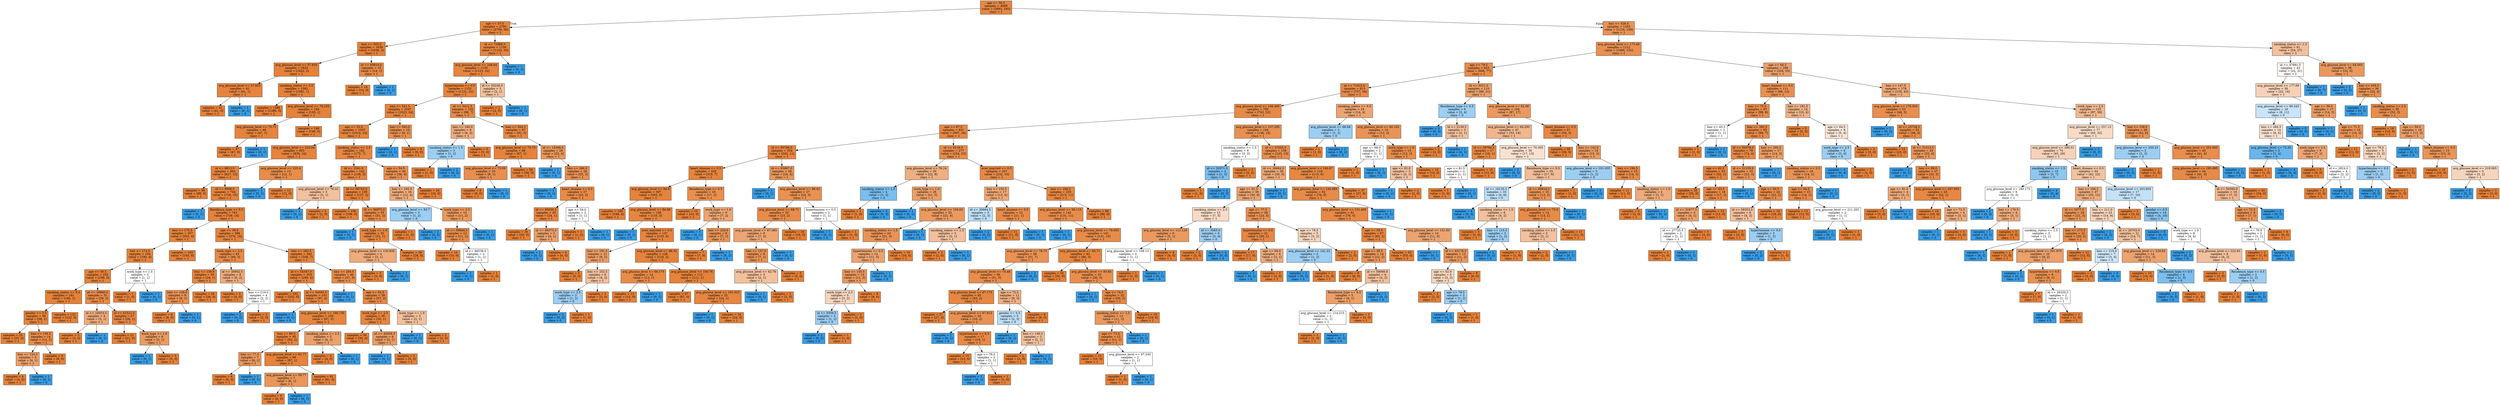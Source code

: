 digraph Tree {
node [shape=box, style="filled", color="black"] ;
0 [label="age <= 56.5\nsamples = 4088\nvalue = [3893, 195]\nclass = 1", fillcolor="#e68743"] ;
1 [label="age <= 37.5\nsamples = 2795\nvalue = [2759, 36]\nclass = 1", fillcolor="#e5833c"] ;
0 -> 1 [labeldistance=2.5, labelangle=45, headlabel="True"] ;
2 [label="bmi <= 555.5\nsamples = 1639\nvalue = [1636, 3]\nclass = 1", fillcolor="#e58139"] ;
1 -> 2 ;
3 [label="avg_glucose_level <= 57.935\nsamples = 1624\nvalue = [1622, 2]\nclass = 1", fillcolor="#e58139"] ;
2 -> 3 ;
4 [label="avg_glucose_level <= 57.925\nsamples = 42\nvalue = [41, 1]\nclass = 1", fillcolor="#e6843e"] ;
3 -> 4 ;
5 [label="samples = 41\nvalue = [41, 0]\nclass = 1", fillcolor="#e58139"] ;
4 -> 5 ;
6 [label="samples = 1\nvalue = [0, 1]\nclass = 0", fillcolor="#399de5"] ;
4 -> 6 ;
7 [label="smoking_status <= 2.5\nsamples = 1582\nvalue = [1581, 1]\nclass = 1", fillcolor="#e58139"] ;
3 -> 7 ;
8 [label="samples = 1388\nvalue = [1388, 0]\nclass = 1", fillcolor="#e58139"] ;
7 -> 8 ;
9 [label="avg_glucose_level <= 76.235\nsamples = 194\nvalue = [193, 1]\nclass = 1", fillcolor="#e5823a"] ;
7 -> 9 ;
10 [label="avg_glucose_level <= 75.71\nsamples = 48\nvalue = [47, 1]\nclass = 1", fillcolor="#e6843d"] ;
9 -> 10 ;
11 [label="samples = 47\nvalue = [47, 0]\nclass = 1", fillcolor="#e58139"] ;
10 -> 11 ;
12 [label="samples = 1\nvalue = [0, 1]\nclass = 0", fillcolor="#399de5"] ;
10 -> 12 ;
13 [label="samples = 146\nvalue = [146, 0]\nclass = 1", fillcolor="#e58139"] ;
9 -> 13 ;
14 [label="id <= 60810.0\nsamples = 15\nvalue = [14, 1]\nclass = 1", fillcolor="#e78a47"] ;
2 -> 14 ;
15 [label="samples = 14\nvalue = [14, 0]\nclass = 1", fillcolor="#e58139"] ;
14 -> 15 ;
16 [label="samples = 1\nvalue = [0, 1]\nclass = 0", fillcolor="#399de5"] ;
14 -> 16 ;
17 [label="id <= 72889.5\nsamples = 1156\nvalue = [1123, 33]\nclass = 1", fillcolor="#e6853f"] ;
1 -> 17 ;
18 [label="avg_glucose_level <= 248.64\nsamples = 1155\nvalue = [1123, 32]\nclass = 1", fillcolor="#e6853f"] ;
17 -> 18 ;
19 [label="hypertension <= 0.5\nsamples = 1152\nvalue = [1121, 31]\nclass = 1", fillcolor="#e6843e"] ;
18 -> 19 ;
20 [label="bmi <= 541.5\nsamples = 1047\nvalue = [1023, 24]\nclass = 1", fillcolor="#e6843e"] ;
19 -> 20 ;
21 [label="age <= 53.5\nsamples = 1037\nvalue = [1014, 23]\nclass = 1", fillcolor="#e6843d"] ;
20 -> 21 ;
22 [label="avg_glucose_level <= 223.94\nsamples = 855\nvalue = [839, 16]\nclass = 1", fillcolor="#e5833d"] ;
21 -> 22 ;
23 [label="id <= 8813.0\nsamples = 842\nvalue = [827, 15]\nclass = 1", fillcolor="#e5833d"] ;
22 -> 23 ;
24 [label="samples = 98\nvalue = [98, 0]\nclass = 1", fillcolor="#e58139"] ;
23 -> 24 ;
25 [label="id <= 8909.5\nsamples = 744\nvalue = [729, 15]\nclass = 1", fillcolor="#e6843d"] ;
23 -> 25 ;
26 [label="samples = 1\nvalue = [0, 1]\nclass = 0", fillcolor="#399de5"] ;
25 -> 26 ;
27 [label="Residence_type <= 0.5\nsamples = 743\nvalue = [729, 14]\nclass = 1", fillcolor="#e5833d"] ;
25 -> 27 ;
28 [label="bmi <= 175.5\nsamples = 357\nvalue = [353, 4]\nclass = 1", fillcolor="#e5823b"] ;
27 -> 28 ;
29 [label="bmi <= 174.5\nsamples = 194\nvalue = [190, 4]\nclass = 1", fillcolor="#e6843d"] ;
28 -> 29 ;
30 [label="age <= 50.5\nsamples = 192\nvalue = [189, 3]\nclass = 1", fillcolor="#e5833c"] ;
29 -> 30 ;
31 [label="smoking_status <= 0.5\nsamples = 161\nvalue = [160, 1]\nclass = 1", fillcolor="#e5823a"] ;
30 -> 31 ;
32 [label="gender <= 0.5\nsamples = 39\nvalue = [38, 1]\nclass = 1", fillcolor="#e6843e"] ;
31 -> 32 ;
33 [label="samples = 25\nvalue = [25, 0]\nclass = 1", fillcolor="#e58139"] ;
32 -> 33 ;
34 [label="bmi <= 130.5\nsamples = 14\nvalue = [13, 1]\nclass = 1", fillcolor="#e78b48"] ;
32 -> 34 ;
35 [label="bmi <= 125.5\nsamples = 5\nvalue = [4, 1]\nclass = 1", fillcolor="#eca06a"] ;
34 -> 35 ;
36 [label="samples = 4\nvalue = [4, 0]\nclass = 1", fillcolor="#e58139"] ;
35 -> 36 ;
37 [label="samples = 1\nvalue = [0, 1]\nclass = 0", fillcolor="#399de5"] ;
35 -> 37 ;
38 [label="samples = 9\nvalue = [9, 0]\nclass = 1", fillcolor="#e58139"] ;
34 -> 38 ;
39 [label="samples = 122\nvalue = [122, 0]\nclass = 1", fillcolor="#e58139"] ;
31 -> 39 ;
40 [label="id <= 19840.0\nsamples = 31\nvalue = [29, 2]\nclass = 1", fillcolor="#e78a47"] ;
30 -> 40 ;
41 [label="id <= 18353.5\nsamples = 4\nvalue = [3, 1]\nclass = 1", fillcolor="#eeab7b"] ;
40 -> 41 ;
42 [label="samples = 3\nvalue = [3, 0]\nclass = 1", fillcolor="#e58139"] ;
41 -> 42 ;
43 [label="samples = 1\nvalue = [0, 1]\nclass = 0", fillcolor="#399de5"] ;
41 -> 43 ;
44 [label="id <= 61521.0\nsamples = 27\nvalue = [26, 1]\nclass = 1", fillcolor="#e68641"] ;
40 -> 44 ;
45 [label="samples = 21\nvalue = [21, 0]\nclass = 1", fillcolor="#e58139"] ;
44 -> 45 ;
46 [label="work_type <= 1.0\nsamples = 6\nvalue = [5, 1]\nclass = 1", fillcolor="#ea9a61"] ;
44 -> 46 ;
47 [label="samples = 1\nvalue = [0, 1]\nclass = 0", fillcolor="#399de5"] ;
46 -> 47 ;
48 [label="samples = 5\nvalue = [5, 0]\nclass = 1", fillcolor="#e58139"] ;
46 -> 48 ;
49 [label="work_type <= 1.0\nsamples = 2\nvalue = [1, 1]\nclass = 1", fillcolor="#ffffff"] ;
29 -> 49 ;
50 [label="samples = 1\nvalue = [1, 0]\nclass = 1", fillcolor="#e58139"] ;
49 -> 50 ;
51 [label="samples = 1\nvalue = [0, 1]\nclass = 0", fillcolor="#399de5"] ;
49 -> 51 ;
52 [label="samples = 163\nvalue = [163, 0]\nclass = 1", fillcolor="#e58139"] ;
28 -> 52 ;
53 [label="age <= 39.5\nsamples = 386\nvalue = [376, 10]\nclass = 1", fillcolor="#e6843e"] ;
27 -> 53 ;
54 [label="work_type <= 2.5\nsamples = 43\nvalue = [40, 3]\nclass = 1", fillcolor="#e78a48"] ;
53 -> 54 ;
55 [label="bmi <= 138.0\nsamples = 35\nvalue = [34, 1]\nclass = 1", fillcolor="#e6853f"] ;
54 -> 55 ;
56 [label="bmi <= 129.0\nsamples = 9\nvalue = [8, 1]\nclass = 1", fillcolor="#e89152"] ;
55 -> 56 ;
57 [label="samples = 8\nvalue = [8, 0]\nclass = 1", fillcolor="#e58139"] ;
56 -> 57 ;
58 [label="samples = 1\nvalue = [0, 1]\nclass = 0", fillcolor="#399de5"] ;
56 -> 58 ;
59 [label="samples = 26\nvalue = [26, 0]\nclass = 1", fillcolor="#e58139"] ;
55 -> 59 ;
60 [label="id <= 30942.5\nsamples = 8\nvalue = [6, 2]\nclass = 1", fillcolor="#eeab7b"] ;
54 -> 60 ;
61 [label="samples = 4\nvalue = [4, 0]\nclass = 1", fillcolor="#e58139"] ;
60 -> 61 ;
62 [label="bmi <= 219.0\nsamples = 4\nvalue = [2, 2]\nclass = 1", fillcolor="#ffffff"] ;
60 -> 62 ;
63 [label="samples = 2\nvalue = [0, 2]\nclass = 0", fillcolor="#399de5"] ;
62 -> 63 ;
64 [label="samples = 2\nvalue = [2, 0]\nclass = 1", fillcolor="#e58139"] ;
62 -> 64 ;
65 [label="bmi <= 283.5\nsamples = 343\nvalue = [336, 7]\nclass = 1", fillcolor="#e6843d"] ;
53 -> 65 ;
66 [label="id <= 54347.0\nsamples = 303\nvalue = [299, 4]\nclass = 1", fillcolor="#e5833c"] ;
65 -> 66 ;
67 [label="samples = 202\nvalue = [202, 0]\nclass = 1", fillcolor="#e58139"] ;
66 -> 67 ;
68 [label="id <= 54593.5\nsamples = 101\nvalue = [97, 4]\nclass = 1", fillcolor="#e68641"] ;
66 -> 68 ;
69 [label="samples = 1\nvalue = [0, 1]\nclass = 0", fillcolor="#399de5"] ;
68 -> 69 ;
70 [label="avg_glucose_level <= 166.735\nsamples = 100\nvalue = [97, 3]\nclass = 1", fillcolor="#e6853f"] ;
68 -> 70 ;
71 [label="bmi <= 80.5\nsamples = 95\nvalue = [93, 2]\nclass = 1", fillcolor="#e6843d"] ;
70 -> 71 ;
72 [label="bmi <= 77.5\nsamples = 7\nvalue = [6, 1]\nclass = 1", fillcolor="#e9965a"] ;
71 -> 72 ;
73 [label="samples = 6\nvalue = [6, 0]\nclass = 1", fillcolor="#e58139"] ;
72 -> 73 ;
74 [label="samples = 1\nvalue = [0, 1]\nclass = 0", fillcolor="#399de5"] ;
72 -> 74 ;
75 [label="avg_glucose_level <= 61.77\nsamples = 88\nvalue = [87, 1]\nclass = 1", fillcolor="#e5823b"] ;
71 -> 75 ;
76 [label="avg_glucose_level <= 59.77\nsamples = 7\nvalue = [6, 1]\nclass = 1", fillcolor="#e9965a"] ;
75 -> 76 ;
77 [label="samples = 6\nvalue = [6, 0]\nclass = 1", fillcolor="#e58139"] ;
76 -> 77 ;
78 [label="samples = 1\nvalue = [0, 1]\nclass = 0", fillcolor="#399de5"] ;
76 -> 78 ;
79 [label="samples = 81\nvalue = [81, 0]\nclass = 1", fillcolor="#e58139"] ;
75 -> 79 ;
80 [label="smoking_status <= 2.5\nsamples = 5\nvalue = [4, 1]\nclass = 1", fillcolor="#eca06a"] ;
70 -> 80 ;
81 [label="samples = 4\nvalue = [4, 0]\nclass = 1", fillcolor="#e58139"] ;
80 -> 81 ;
82 [label="samples = 1\nvalue = [0, 1]\nclass = 0", fillcolor="#399de5"] ;
80 -> 82 ;
83 [label="bmi <= 284.5\nsamples = 40\nvalue = [37, 3]\nclass = 1", fillcolor="#e78b49"] ;
65 -> 83 ;
84 [label="samples = 1\nvalue = [0, 1]\nclass = 0", fillcolor="#399de5"] ;
83 -> 84 ;
85 [label="age <= 52.5\nsamples = 39\nvalue = [37, 2]\nclass = 1", fillcolor="#e68844"] ;
83 -> 85 ;
86 [label="work_type <= 2.5\nsamples = 36\nvalue = [35, 1]\nclass = 1", fillcolor="#e6853f"] ;
85 -> 86 ;
87 [label="samples = 30\nvalue = [30, 0]\nclass = 1", fillcolor="#e58139"] ;
86 -> 87 ;
88 [label="id <= 42656.5\nsamples = 6\nvalue = [5, 1]\nclass = 1", fillcolor="#ea9a61"] ;
86 -> 88 ;
89 [label="samples = 1\nvalue = [0, 1]\nclass = 0", fillcolor="#399de5"] ;
88 -> 89 ;
90 [label="samples = 5\nvalue = [5, 0]\nclass = 1", fillcolor="#e58139"] ;
88 -> 90 ;
91 [label="work_type <= 1.0\nsamples = 3\nvalue = [2, 1]\nclass = 1", fillcolor="#f2c09c"] ;
85 -> 91 ;
92 [label="samples = 1\nvalue = [0, 1]\nclass = 0", fillcolor="#399de5"] ;
91 -> 92 ;
93 [label="samples = 2\nvalue = [2, 0]\nclass = 1", fillcolor="#e58139"] ;
91 -> 93 ;
94 [label="avg_glucose_level <= 225.4\nsamples = 13\nvalue = [12, 1]\nclass = 1", fillcolor="#e78c49"] ;
22 -> 94 ;
95 [label="samples = 1\nvalue = [0, 1]\nclass = 0", fillcolor="#399de5"] ;
94 -> 95 ;
96 [label="samples = 12\nvalue = [12, 0]\nclass = 1", fillcolor="#e58139"] ;
94 -> 96 ;
97 [label="smoking_status <= 2.5\nsamples = 182\nvalue = [175, 7]\nclass = 1", fillcolor="#e68641"] ;
21 -> 97 ;
98 [label="id <= 1541.0\nsamples = 142\nvalue = [139, 3]\nclass = 1", fillcolor="#e6843d"] ;
97 -> 98 ;
99 [label="avg_glucose_level <= 76.33\nsamples = 3\nvalue = [2, 1]\nclass = 1", fillcolor="#f2c09c"] ;
98 -> 99 ;
100 [label="samples = 1\nvalue = [0, 1]\nclass = 0", fillcolor="#399de5"] ;
99 -> 100 ;
101 [label="samples = 2\nvalue = [2, 0]\nclass = 1", fillcolor="#e58139"] ;
99 -> 101 ;
102 [label="id <= 56743.0\nsamples = 139\nvalue = [137, 2]\nclass = 1", fillcolor="#e5833c"] ;
98 -> 102 ;
103 [label="samples = 106\nvalue = [106, 0]\nclass = 1", fillcolor="#e58139"] ;
102 -> 103 ;
104 [label="id <= 56975.0\nsamples = 33\nvalue = [31, 2]\nclass = 1", fillcolor="#e78946"] ;
102 -> 104 ;
105 [label="samples = 1\nvalue = [0, 1]\nclass = 0", fillcolor="#399de5"] ;
104 -> 105 ;
106 [label="work_type <= 1.0\nsamples = 32\nvalue = [31, 1]\nclass = 1", fillcolor="#e6853f"] ;
104 -> 106 ;
107 [label="avg_glucose_level <= 130.935\nsamples = 4\nvalue = [3, 1]\nclass = 1", fillcolor="#eeab7b"] ;
106 -> 107 ;
108 [label="samples = 3\nvalue = [3, 0]\nclass = 1", fillcolor="#e58139"] ;
107 -> 108 ;
109 [label="samples = 1\nvalue = [0, 1]\nclass = 0", fillcolor="#399de5"] ;
107 -> 109 ;
110 [label="samples = 28\nvalue = [28, 0]\nclass = 1", fillcolor="#e58139"] ;
106 -> 110 ;
111 [label="age <= 54.5\nsamples = 40\nvalue = [36, 4]\nclass = 1", fillcolor="#e88f4f"] ;
97 -> 111 ;
112 [label="bmi <= 165.5\nsamples = 16\nvalue = [12, 4]\nclass = 1", fillcolor="#eeab7b"] ;
111 -> 112 ;
113 [label="avg_glucose_level <= 83.7\nsamples = 3\nvalue = [1, 2]\nclass = 0", fillcolor="#9ccef2"] ;
112 -> 113 ;
114 [label="samples = 1\nvalue = [1, 0]\nclass = 1", fillcolor="#e58139"] ;
113 -> 114 ;
115 [label="samples = 2\nvalue = [0, 2]\nclass = 0", fillcolor="#399de5"] ;
113 -> 115 ;
116 [label="work_type <= 2.5\nsamples = 13\nvalue = [11, 2]\nclass = 1", fillcolor="#ea985d"] ;
112 -> 116 ;
117 [label="id <= 59944.5\nsamples = 12\nvalue = [11, 1]\nclass = 1", fillcolor="#e78c4b"] ;
116 -> 117 ;
118 [label="samples = 10\nvalue = [10, 0]\nclass = 1", fillcolor="#e58139"] ;
117 -> 118 ;
119 [label="id <= 66538.0\nsamples = 2\nvalue = [1, 1]\nclass = 1", fillcolor="#ffffff"] ;
117 -> 119 ;
120 [label="samples = 1\nvalue = [0, 1]\nclass = 0", fillcolor="#399de5"] ;
119 -> 120 ;
121 [label="samples = 1\nvalue = [1, 0]\nclass = 1", fillcolor="#e58139"] ;
119 -> 121 ;
122 [label="samples = 1\nvalue = [0, 1]\nclass = 0", fillcolor="#399de5"] ;
116 -> 122 ;
123 [label="samples = 24\nvalue = [24, 0]\nclass = 1", fillcolor="#e58139"] ;
111 -> 123 ;
124 [label="bmi <= 545.0\nsamples = 10\nvalue = [9, 1]\nclass = 1", fillcolor="#e88f4f"] ;
20 -> 124 ;
125 [label="samples = 1\nvalue = [0, 1]\nclass = 0", fillcolor="#399de5"] ;
124 -> 125 ;
126 [label="samples = 9\nvalue = [9, 0]\nclass = 1", fillcolor="#e58139"] ;
124 -> 126 ;
127 [label="id <= 5412.5\nsamples = 105\nvalue = [98, 7]\nclass = 1", fillcolor="#e78a47"] ;
19 -> 127 ;
128 [label="bmi <= 160.0\nsamples = 8\nvalue = [6, 2]\nclass = 1", fillcolor="#eeab7b"] ;
127 -> 128 ;
129 [label="smoking_status <= 1.5\nsamples = 3\nvalue = [1, 2]\nclass = 0", fillcolor="#9ccef2"] ;
128 -> 129 ;
130 [label="samples = 1\nvalue = [1, 0]\nclass = 1", fillcolor="#e58139"] ;
129 -> 130 ;
131 [label="samples = 2\nvalue = [0, 2]\nclass = 0", fillcolor="#399de5"] ;
129 -> 131 ;
132 [label="samples = 5\nvalue = [5, 0]\nclass = 1", fillcolor="#e58139"] ;
128 -> 132 ;
133 [label="bmi <= 264.5\nsamples = 97\nvalue = [92, 5]\nclass = 1", fillcolor="#e68844"] ;
127 -> 133 ;
134 [label="avg_glucose_level <= 73.73\nsamples = 68\nvalue = [67, 1]\nclass = 1", fillcolor="#e5833c"] ;
133 -> 134 ;
135 [label="avg_glucose_level <= 73.09\nsamples = 10\nvalue = [9, 1]\nclass = 1", fillcolor="#e88f4f"] ;
134 -> 135 ;
136 [label="samples = 9\nvalue = [9, 0]\nclass = 1", fillcolor="#e58139"] ;
135 -> 136 ;
137 [label="samples = 1\nvalue = [0, 1]\nclass = 0", fillcolor="#399de5"] ;
135 -> 137 ;
138 [label="samples = 58\nvalue = [58, 0]\nclass = 1", fillcolor="#e58139"] ;
134 -> 138 ;
139 [label="id <= 14366.5\nsamples = 29\nvalue = [25, 4]\nclass = 1", fillcolor="#e99559"] ;
133 -> 139 ;
140 [label="samples = 1\nvalue = [0, 1]\nclass = 0", fillcolor="#399de5"] ;
139 -> 140 ;
141 [label="bmi <= 266.0\nsamples = 28\nvalue = [25, 3]\nclass = 1", fillcolor="#e89051"] ;
139 -> 141 ;
142 [label="samples = 1\nvalue = [0, 1]\nclass = 0", fillcolor="#399de5"] ;
141 -> 142 ;
143 [label="heart_disease <= 0.5\nsamples = 27\nvalue = [25, 2]\nclass = 1", fillcolor="#e78b49"] ;
141 -> 143 ;
144 [label="id <= 65030.5\nsamples = 25\nvalue = [24, 1]\nclass = 1", fillcolor="#e68641"] ;
143 -> 144 ;
145 [label="samples = 20\nvalue = [20, 0]\nclass = 1", fillcolor="#e58139"] ;
144 -> 145 ;
146 [label="id <= 66375.5\nsamples = 5\nvalue = [4, 1]\nclass = 1", fillcolor="#eca06a"] ;
144 -> 146 ;
147 [label="samples = 1\nvalue = [0, 1]\nclass = 0", fillcolor="#399de5"] ;
146 -> 147 ;
148 [label="samples = 4\nvalue = [4, 0]\nclass = 1", fillcolor="#e58139"] ;
146 -> 148 ;
149 [label="age <= 54.0\nsamples = 2\nvalue = [1, 1]\nclass = 1", fillcolor="#ffffff"] ;
143 -> 149 ;
150 [label="samples = 1\nvalue = [1, 0]\nclass = 1", fillcolor="#e58139"] ;
149 -> 150 ;
151 [label="samples = 1\nvalue = [0, 1]\nclass = 0", fillcolor="#399de5"] ;
149 -> 151 ;
152 [label="id <= 33236.5\nsamples = 3\nvalue = [2, 1]\nclass = 1", fillcolor="#f2c09c"] ;
18 -> 152 ;
153 [label="samples = 2\nvalue = [2, 0]\nclass = 1", fillcolor="#e58139"] ;
152 -> 153 ;
154 [label="samples = 1\nvalue = [0, 1]\nclass = 0", fillcolor="#399de5"] ;
152 -> 154 ;
155 [label="samples = 1\nvalue = [0, 1]\nclass = 0", fillcolor="#399de5"] ;
17 -> 155 ;
156 [label="bmi <= 428.5\nsamples = 1293\nvalue = [1134, 159]\nclass = 1", fillcolor="#e99355"] ;
0 -> 156 [labeldistance=2.5, labelangle=-45, headlabel="False"] ;
157 [label="avg_glucose_level <= 173.49\nsamples = 1212\nvalue = [1080, 132]\nclass = 1", fillcolor="#e89051"] ;
156 -> 157 ;
158 [label="age <= 79.5\nsamples = 923\nvalue = [846, 77]\nclass = 1", fillcolor="#e78c4b"] ;
157 -> 158 ;
159 [label="id <= 71615.0\nsamples = 813\nvalue = [757, 56]\nclass = 1", fillcolor="#e78a48"] ;
158 -> 159 ;
160 [label="avg_glucose_level <= 106.495\nsamples = 795\nvalue = [743, 52]\nclass = 1", fillcolor="#e78a47"] ;
159 -> 160 ;
161 [label="age <= 67.5\nsamples = 631\nvalue = [597, 34]\nclass = 1", fillcolor="#e68844"] ;
160 -> 161 ;
162 [label="id <= 65786.5\nsamples = 354\nvalue = [343, 11]\nclass = 1", fillcolor="#e6853f"] ;
161 -> 162 ;
163 [label="heart_disease <= 0.5\nsamples = 326\nvalue = [319, 7]\nclass = 1", fillcolor="#e6843d"] ;
162 -> 163 ;
164 [label="avg_glucose_level <= 84.9\nsamples = 307\nvalue = [302, 5]\nclass = 1", fillcolor="#e5833c"] ;
163 -> 164 ;
165 [label="samples = 169\nvalue = [169, 0]\nclass = 1", fillcolor="#e58139"] ;
164 -> 165 ;
166 [label="avg_glucose_level <= 84.98\nsamples = 138\nvalue = [133, 5]\nclass = 1", fillcolor="#e68640"] ;
164 -> 166 ;
167 [label="samples = 1\nvalue = [0, 1]\nclass = 0", fillcolor="#399de5"] ;
166 -> 167 ;
168 [label="ever_married <= 0.5\nsamples = 137\nvalue = [133, 4]\nclass = 1", fillcolor="#e6853f"] ;
166 -> 168 ;
169 [label="bmi <= 191.5\nsamples = 11\nvalue = [9, 2]\nclass = 1", fillcolor="#eb9d65"] ;
168 -> 169 ;
170 [label="samples = 5\nvalue = [5, 0]\nclass = 1", fillcolor="#e58139"] ;
169 -> 170 ;
171 [label="bmi <= 252.5\nsamples = 6\nvalue = [4, 2]\nclass = 1", fillcolor="#f2c09c"] ;
169 -> 171 ;
172 [label="work_type <= 2.5\nsamples = 3\nvalue = [1, 2]\nclass = 0", fillcolor="#9ccef2"] ;
171 -> 172 ;
173 [label="samples = 2\nvalue = [0, 2]\nclass = 0", fillcolor="#399de5"] ;
172 -> 173 ;
174 [label="samples = 1\nvalue = [1, 0]\nclass = 1", fillcolor="#e58139"] ;
172 -> 174 ;
175 [label="samples = 3\nvalue = [3, 0]\nclass = 1", fillcolor="#e58139"] ;
171 -> 175 ;
176 [label="avg_glucose_level <= 86.32\nsamples = 126\nvalue = [124, 2]\nclass = 1", fillcolor="#e5833c"] ;
168 -> 176 ;
177 [label="avg_glucose_level <= 86.175\nsamples = 14\nvalue = [13, 1]\nclass = 1", fillcolor="#e78b48"] ;
176 -> 177 ;
178 [label="samples = 13\nvalue = [13, 0]\nclass = 1", fillcolor="#e58139"] ;
177 -> 178 ;
179 [label="samples = 1\nvalue = [0, 1]\nclass = 0", fillcolor="#399de5"] ;
177 -> 179 ;
180 [label="avg_glucose_level <= 100.76\nsamples = 112\nvalue = [111, 1]\nclass = 1", fillcolor="#e5823b"] ;
176 -> 180 ;
181 [label="samples = 87\nvalue = [87, 0]\nclass = 1", fillcolor="#e58139"] ;
180 -> 181 ;
182 [label="avg_glucose_level <= 101.015\nsamples = 25\nvalue = [24, 1]\nclass = 1", fillcolor="#e68641"] ;
180 -> 182 ;
183 [label="samples = 1\nvalue = [0, 1]\nclass = 0", fillcolor="#399de5"] ;
182 -> 183 ;
184 [label="samples = 24\nvalue = [24, 0]\nclass = 1", fillcolor="#e58139"] ;
182 -> 184 ;
185 [label="Residence_type <= 0.5\nsamples = 19\nvalue = [17, 2]\nclass = 1", fillcolor="#e89050"] ;
163 -> 185 ;
186 [label="samples = 10\nvalue = [10, 0]\nclass = 1", fillcolor="#e58139"] ;
185 -> 186 ;
187 [label="work_type <= 1.0\nsamples = 9\nvalue = [7, 2]\nclass = 1", fillcolor="#eca572"] ;
185 -> 187 ;
188 [label="samples = 1\nvalue = [0, 1]\nclass = 0", fillcolor="#399de5"] ;
187 -> 188 ;
189 [label="bmi <= 224.0\nsamples = 8\nvalue = [7, 1]\nclass = 1", fillcolor="#e99355"] ;
187 -> 189 ;
190 [label="samples = 7\nvalue = [7, 0]\nclass = 1", fillcolor="#e58139"] ;
189 -> 190 ;
191 [label="samples = 1\nvalue = [0, 1]\nclass = 0", fillcolor="#399de5"] ;
189 -> 191 ;
192 [label="id <= 65867.0\nsamples = 28\nvalue = [24, 4]\nclass = 1", fillcolor="#e9965a"] ;
162 -> 192 ;
193 [label="samples = 1\nvalue = [0, 1]\nclass = 0", fillcolor="#399de5"] ;
192 -> 193 ;
194 [label="avg_glucose_level <= 96.02\nsamples = 27\nvalue = [24, 3]\nclass = 1", fillcolor="#e89152"] ;
192 -> 194 ;
195 [label="avg_glucose_level <= 68.71\nsamples = 25\nvalue = [23, 2]\nclass = 1", fillcolor="#e78c4a"] ;
194 -> 195 ;
196 [label="avg_glucose_level <= 67.365\nsamples = 9\nvalue = [7, 2]\nclass = 1", fillcolor="#eca572"] ;
195 -> 196 ;
197 [label="bmi <= 157.0\nsamples = 8\nvalue = [7, 1]\nclass = 1", fillcolor="#e99355"] ;
196 -> 197 ;
198 [label="avg_glucose_level <= 62.76\nsamples = 3\nvalue = [2, 1]\nclass = 1", fillcolor="#f2c09c"] ;
197 -> 198 ;
199 [label="samples = 1\nvalue = [0, 1]\nclass = 0", fillcolor="#399de5"] ;
198 -> 199 ;
200 [label="samples = 2\nvalue = [2, 0]\nclass = 1", fillcolor="#e58139"] ;
198 -> 200 ;
201 [label="samples = 5\nvalue = [5, 0]\nclass = 1", fillcolor="#e58139"] ;
197 -> 201 ;
202 [label="samples = 1\nvalue = [0, 1]\nclass = 0", fillcolor="#399de5"] ;
196 -> 202 ;
203 [label="samples = 16\nvalue = [16, 0]\nclass = 1", fillcolor="#e58139"] ;
195 -> 203 ;
204 [label="hypertension <= 0.5\nsamples = 2\nvalue = [1, 1]\nclass = 1", fillcolor="#ffffff"] ;
194 -> 204 ;
205 [label="samples = 1\nvalue = [0, 1]\nclass = 0", fillcolor="#399de5"] ;
204 -> 205 ;
206 [label="samples = 1\nvalue = [1, 0]\nclass = 1", fillcolor="#e58139"] ;
204 -> 206 ;
207 [label="id <= 8139.0\nsamples = 277\nvalue = [254, 23]\nclass = 1", fillcolor="#e78c4b"] ;
161 -> 207 ;
208 [label="avg_glucose_level <= 76.24\nsamples = 30\nvalue = [22, 8]\nclass = 1", fillcolor="#eeaf81"] ;
207 -> 208 ;
209 [label="smoking_status <= 1.5\nsamples = 4\nvalue = [1, 3]\nclass = 0", fillcolor="#7bbeee"] ;
208 -> 209 ;
210 [label="samples = 1\nvalue = [1, 0]\nclass = 1", fillcolor="#e58139"] ;
209 -> 210 ;
211 [label="samples = 3\nvalue = [0, 3]\nclass = 0", fillcolor="#399de5"] ;
209 -> 211 ;
212 [label="work_type <= 1.0\nsamples = 26\nvalue = [21, 5]\nclass = 1", fillcolor="#eb9f68"] ;
208 -> 212 ;
213 [label="samples = 1\nvalue = [0, 1]\nclass = 0", fillcolor="#399de5"] ;
212 -> 213 ;
214 [label="avg_glucose_level <= 104.63\nsamples = 25\nvalue = [21, 4]\nclass = 1", fillcolor="#ea995f"] ;
212 -> 214 ;
215 [label="smoking_status <= 1.5\nsamples = 24\nvalue = [21, 3]\nclass = 1", fillcolor="#e99355"] ;
214 -> 215 ;
216 [label="hypertension <= 0.5\nsamples = 14\nvalue = [11, 3]\nclass = 1", fillcolor="#eca36f"] ;
215 -> 216 ;
217 [label="bmi <= 145.5\nsamples = 13\nvalue = [11, 2]\nclass = 1", fillcolor="#ea985d"] ;
216 -> 217 ;
218 [label="work_type <= 2.5\nsamples = 5\nvalue = [3, 2]\nclass = 1", fillcolor="#f6d5bd"] ;
217 -> 218 ;
219 [label="id <= 5509.5\nsamples = 3\nvalue = [1, 2]\nclass = 0", fillcolor="#9ccef2"] ;
218 -> 219 ;
220 [label="samples = 2\nvalue = [0, 2]\nclass = 0", fillcolor="#399de5"] ;
219 -> 220 ;
221 [label="samples = 1\nvalue = [1, 0]\nclass = 1", fillcolor="#e58139"] ;
219 -> 221 ;
222 [label="samples = 2\nvalue = [2, 0]\nclass = 1", fillcolor="#e58139"] ;
218 -> 222 ;
223 [label="samples = 8\nvalue = [8, 0]\nclass = 1", fillcolor="#e58139"] ;
217 -> 223 ;
224 [label="samples = 1\nvalue = [0, 1]\nclass = 0", fillcolor="#399de5"] ;
216 -> 224 ;
225 [label="samples = 10\nvalue = [10, 0]\nclass = 1", fillcolor="#e58139"] ;
215 -> 225 ;
226 [label="samples = 1\nvalue = [0, 1]\nclass = 0", fillcolor="#399de5"] ;
214 -> 226 ;
227 [label="ever_married <= 0.5\nsamples = 247\nvalue = [232, 15]\nclass = 1", fillcolor="#e78946"] ;
207 -> 227 ;
228 [label="bmi <= 150.5\nsamples = 17\nvalue = [13, 4]\nclass = 1", fillcolor="#eda876"] ;
227 -> 228 ;
229 [label="id <= 30884.5\nsamples = 5\nvalue = [2, 3]\nclass = 0", fillcolor="#bddef6"] ;
228 -> 229 ;
230 [label="smoking_status <= 1.5\nsamples = 3\nvalue = [2, 1]\nclass = 1", fillcolor="#f2c09c"] ;
229 -> 230 ;
231 [label="samples = 2\nvalue = [2, 0]\nclass = 1", fillcolor="#e58139"] ;
230 -> 231 ;
232 [label="samples = 1\nvalue = [0, 1]\nclass = 0", fillcolor="#399de5"] ;
230 -> 232 ;
233 [label="samples = 2\nvalue = [0, 2]\nclass = 0", fillcolor="#399de5"] ;
229 -> 233 ;
234 [label="heart_disease <= 0.5\nsamples = 12\nvalue = [11, 1]\nclass = 1", fillcolor="#e78c4b"] ;
228 -> 234 ;
235 [label="samples = 11\nvalue = [11, 0]\nclass = 1", fillcolor="#e58139"] ;
234 -> 235 ;
236 [label="samples = 1\nvalue = [0, 1]\nclass = 0", fillcolor="#399de5"] ;
234 -> 236 ;
237 [label="bmi <= 166.5\nsamples = 230\nvalue = [219, 11]\nclass = 1", fillcolor="#e68743"] ;
227 -> 237 ;
238 [label="avg_glucose_level <= 56.115\nsamples = 142\nvalue = [131, 11]\nclass = 1", fillcolor="#e78c4a"] ;
237 -> 238 ;
239 [label="samples = 1\nvalue = [0, 1]\nclass = 0", fillcolor="#399de5"] ;
238 -> 239 ;
240 [label="avg_glucose_level <= 79.055\nsamples = 141\nvalue = [131, 10]\nclass = 1", fillcolor="#e78b48"] ;
238 -> 240 ;
241 [label="avg_glucose_level <= 78.75\nsamples = 58\nvalue = [51, 7]\nclass = 1", fillcolor="#e99254"] ;
240 -> 241 ;
242 [label="avg_glucose_level <= 74.49\nsamples = 56\nvalue = [51, 5]\nclass = 1", fillcolor="#e88d4c"] ;
241 -> 242 ;
243 [label="avg_glucose_level <= 67.175\nsamples = 45\nvalue = [43, 2]\nclass = 1", fillcolor="#e68742"] ;
242 -> 243 ;
244 [label="samples = 27\nvalue = [27, 0]\nclass = 1", fillcolor="#e58139"] ;
243 -> 244 ;
245 [label="avg_glucose_level <= 67.815\nsamples = 18\nvalue = [16, 2]\nclass = 1", fillcolor="#e89152"] ;
243 -> 245 ;
246 [label="samples = 1\nvalue = [0, 1]\nclass = 0", fillcolor="#399de5"] ;
245 -> 246 ;
247 [label="hypertension <= 0.5\nsamples = 17\nvalue = [16, 1]\nclass = 1", fillcolor="#e78945"] ;
245 -> 247 ;
248 [label="samples = 15\nvalue = [15, 0]\nclass = 1", fillcolor="#e58139"] ;
247 -> 248 ;
249 [label="age <= 76.5\nsamples = 2\nvalue = [1, 1]\nclass = 1", fillcolor="#ffffff"] ;
247 -> 249 ;
250 [label="samples = 1\nvalue = [0, 1]\nclass = 0", fillcolor="#399de5"] ;
249 -> 250 ;
251 [label="samples = 1\nvalue = [1, 0]\nclass = 1", fillcolor="#e58139"] ;
249 -> 251 ;
252 [label="age <= 72.5\nsamples = 11\nvalue = [8, 3]\nclass = 1", fillcolor="#efb083"] ;
242 -> 252 ;
253 [label="gender <= 0.5\nsamples = 5\nvalue = [2, 3]\nclass = 0", fillcolor="#bddef6"] ;
252 -> 253 ;
254 [label="samples = 2\nvalue = [0, 2]\nclass = 0", fillcolor="#399de5"] ;
253 -> 254 ;
255 [label="bmi <= 140.5\nsamples = 3\nvalue = [2, 1]\nclass = 1", fillcolor="#f2c09c"] ;
253 -> 255 ;
256 [label="samples = 2\nvalue = [2, 0]\nclass = 1", fillcolor="#e58139"] ;
255 -> 256 ;
257 [label="samples = 1\nvalue = [0, 1]\nclass = 0", fillcolor="#399de5"] ;
255 -> 257 ;
258 [label="samples = 6\nvalue = [6, 0]\nclass = 1", fillcolor="#e58139"] ;
252 -> 258 ;
259 [label="samples = 2\nvalue = [0, 2]\nclass = 0", fillcolor="#399de5"] ;
241 -> 259 ;
260 [label="avg_glucose_level <= 93.71\nsamples = 83\nvalue = [80, 3]\nclass = 1", fillcolor="#e68640"] ;
240 -> 260 ;
261 [label="samples = 50\nvalue = [50, 0]\nclass = 1", fillcolor="#e58139"] ;
260 -> 261 ;
262 [label="avg_glucose_level <= 93.83\nsamples = 33\nvalue = [30, 3]\nclass = 1", fillcolor="#e88e4d"] ;
260 -> 262 ;
263 [label="samples = 1\nvalue = [0, 1]\nclass = 0", fillcolor="#399de5"] ;
262 -> 263 ;
264 [label="age <= 74.5\nsamples = 32\nvalue = [30, 2]\nclass = 1", fillcolor="#e78946"] ;
262 -> 264 ;
265 [label="smoking_status <= 2.5\nsamples = 13\nvalue = [11, 2]\nclass = 1", fillcolor="#ea985d"] ;
264 -> 265 ;
266 [label="age <= 73.0\nsamples = 12\nvalue = [11, 1]\nclass = 1", fillcolor="#e78c4b"] ;
265 -> 266 ;
267 [label="samples = 10\nvalue = [10, 0]\nclass = 1", fillcolor="#e58139"] ;
266 -> 267 ;
268 [label="avg_glucose_level <= 97.245\nsamples = 2\nvalue = [1, 1]\nclass = 1", fillcolor="#ffffff"] ;
266 -> 268 ;
269 [label="samples = 1\nvalue = [1, 0]\nclass = 1", fillcolor="#e58139"] ;
268 -> 269 ;
270 [label="samples = 1\nvalue = [0, 1]\nclass = 0", fillcolor="#399de5"] ;
268 -> 270 ;
271 [label="samples = 1\nvalue = [0, 1]\nclass = 0", fillcolor="#399de5"] ;
265 -> 271 ;
272 [label="samples = 19\nvalue = [19, 0]\nclass = 1", fillcolor="#e58139"] ;
264 -> 272 ;
273 [label="samples = 88\nvalue = [88, 0]\nclass = 1", fillcolor="#e58139"] ;
237 -> 273 ;
274 [label="avg_glucose_level <= 107.295\nsamples = 164\nvalue = [146, 18]\nclass = 1", fillcolor="#e89151"] ;
160 -> 274 ;
275 [label="smoking_status <= 1.5\nsamples = 6\nvalue = [3, 3]\nclass = 1", fillcolor="#ffffff"] ;
274 -> 275 ;
276 [label="id <= 32571.5\nsamples = 4\nvalue = [1, 3]\nclass = 0", fillcolor="#7bbeee"] ;
275 -> 276 ;
277 [label="samples = 1\nvalue = [1, 0]\nclass = 1", fillcolor="#e58139"] ;
276 -> 277 ;
278 [label="samples = 3\nvalue = [0, 3]\nclass = 0", fillcolor="#399de5"] ;
276 -> 278 ;
279 [label="samples = 2\nvalue = [2, 0]\nclass = 1", fillcolor="#e58139"] ;
275 -> 279 ;
280 [label="id <= 37055.0\nsamples = 158\nvalue = [143, 15]\nclass = 1", fillcolor="#e88e4e"] ;
274 -> 280 ;
281 [label="id <= 36664.0\nsamples = 39\nvalue = [30, 9]\nclass = 1", fillcolor="#eda774"] ;
280 -> 281 ;
282 [label="age <= 61.5\nsamples = 38\nvalue = [30, 8]\nclass = 1", fillcolor="#eca36e"] ;
281 -> 282 ;
283 [label="smoking_status <= 2.5\nsamples = 12\nvalue = [7, 5]\nclass = 1", fillcolor="#f8dbc6"] ;
282 -> 283 ;
284 [label="avg_glucose_level <= 111.125\nsamples = 6\nvalue = [5, 1]\nclass = 1", fillcolor="#ea9a61"] ;
283 -> 284 ;
285 [label="avg_glucose_level <= 109.13\nsamples = 2\nvalue = [1, 1]\nclass = 1", fillcolor="#ffffff"] ;
284 -> 285 ;
286 [label="samples = 1\nvalue = [1, 0]\nclass = 1", fillcolor="#e58139"] ;
285 -> 286 ;
287 [label="samples = 1\nvalue = [0, 1]\nclass = 0", fillcolor="#399de5"] ;
285 -> 287 ;
288 [label="samples = 4\nvalue = [4, 0]\nclass = 1", fillcolor="#e58139"] ;
284 -> 288 ;
289 [label="id <= 3065.0\nsamples = 6\nvalue = [2, 4]\nclass = 0", fillcolor="#9ccef2"] ;
283 -> 289 ;
290 [label="samples = 2\nvalue = [2, 0]\nclass = 1", fillcolor="#e58139"] ;
289 -> 290 ;
291 [label="samples = 4\nvalue = [0, 4]\nclass = 0", fillcolor="#399de5"] ;
289 -> 291 ;
292 [label="age <= 77.5\nsamples = 26\nvalue = [23, 3]\nclass = 1", fillcolor="#e89153"] ;
282 -> 292 ;
293 [label="hypertension <= 0.5\nsamples = 21\nvalue = [20, 1]\nclass = 1", fillcolor="#e68743"] ;
292 -> 293 ;
294 [label="samples = 17\nvalue = [17, 0]\nclass = 1", fillcolor="#e58139"] ;
293 -> 294 ;
295 [label="age <= 69.0\nsamples = 4\nvalue = [3, 1]\nclass = 1", fillcolor="#eeab7b"] ;
293 -> 295 ;
296 [label="samples = 1\nvalue = [0, 1]\nclass = 0", fillcolor="#399de5"] ;
295 -> 296 ;
297 [label="samples = 3\nvalue = [3, 0]\nclass = 1", fillcolor="#e58139"] ;
295 -> 297 ;
298 [label="age <= 78.5\nsamples = 5\nvalue = [3, 2]\nclass = 1", fillcolor="#f6d5bd"] ;
292 -> 298 ;
299 [label="avg_glucose_level <= 141.22\nsamples = 3\nvalue = [1, 2]\nclass = 0", fillcolor="#9ccef2"] ;
298 -> 299 ;
300 [label="samples = 2\nvalue = [0, 2]\nclass = 0", fillcolor="#399de5"] ;
299 -> 300 ;
301 [label="samples = 1\nvalue = [1, 0]\nclass = 1", fillcolor="#e58139"] ;
299 -> 301 ;
302 [label="samples = 2\nvalue = [2, 0]\nclass = 1", fillcolor="#e58139"] ;
298 -> 302 ;
303 [label="samples = 1\nvalue = [0, 1]\nclass = 0", fillcolor="#399de5"] ;
281 -> 303 ;
304 [label="avg_glucose_level <= 140.67\nsamples = 119\nvalue = [113, 6]\nclass = 1", fillcolor="#e68844"] ;
280 -> 304 ;
305 [label="avg_glucose_level <= 140.085\nsamples = 82\nvalue = [76, 6]\nclass = 1", fillcolor="#e78b49"] ;
304 -> 305 ;
306 [label="avg_glucose_level <= 131.405\nsamples = 81\nvalue = [76, 5]\nclass = 1", fillcolor="#e78946"] ;
305 -> 306 ;
307 [label="age <= 59.5\nsamples = 67\nvalue = [65, 2]\nclass = 1", fillcolor="#e6853f"] ;
306 -> 307 ;
308 [label="age <= 58.5\nsamples = 14\nvalue = [12, 2]\nclass = 1", fillcolor="#e9965a"] ;
307 -> 308 ;
309 [label="samples = 8\nvalue = [8, 0]\nclass = 1", fillcolor="#e58139"] ;
308 -> 309 ;
310 [label="id <= 58066.0\nsamples = 6\nvalue = [4, 2]\nclass = 1", fillcolor="#f2c09c"] ;
308 -> 310 ;
311 [label="Residence_type <= 0.5\nsamples = 5\nvalue = [4, 1]\nclass = 1", fillcolor="#eca06a"] ;
310 -> 311 ;
312 [label="avg_glucose_level <= 114.215\nsamples = 2\nvalue = [1, 1]\nclass = 1", fillcolor="#ffffff"] ;
311 -> 312 ;
313 [label="samples = 1\nvalue = [1, 0]\nclass = 1", fillcolor="#e58139"] ;
312 -> 313 ;
314 [label="samples = 1\nvalue = [0, 1]\nclass = 0", fillcolor="#399de5"] ;
312 -> 314 ;
315 [label="samples = 3\nvalue = [3, 0]\nclass = 1", fillcolor="#e58139"] ;
311 -> 315 ;
316 [label="samples = 1\nvalue = [0, 1]\nclass = 0", fillcolor="#399de5"] ;
310 -> 316 ;
317 [label="samples = 53\nvalue = [53, 0]\nclass = 1", fillcolor="#e58139"] ;
307 -> 317 ;
318 [label="avg_glucose_level <= 131.63\nsamples = 14\nvalue = [11, 3]\nclass = 1", fillcolor="#eca36f"] ;
306 -> 318 ;
319 [label="samples = 1\nvalue = [0, 1]\nclass = 0", fillcolor="#399de5"] ;
318 -> 319 ;
320 [label="id <= 43176.5\nsamples = 13\nvalue = [11, 2]\nclass = 1", fillcolor="#ea985d"] ;
318 -> 320 ;
321 [label="age <= 62.0\nsamples = 5\nvalue = [3, 2]\nclass = 1", fillcolor="#f6d5bd"] ;
320 -> 321 ;
322 [label="samples = 2\nvalue = [2, 0]\nclass = 1", fillcolor="#e58139"] ;
321 -> 322 ;
323 [label="age <= 78.5\nsamples = 3\nvalue = [1, 2]\nclass = 0", fillcolor="#9ccef2"] ;
321 -> 323 ;
324 [label="samples = 2\nvalue = [0, 2]\nclass = 0", fillcolor="#399de5"] ;
323 -> 324 ;
325 [label="samples = 1\nvalue = [1, 0]\nclass = 1", fillcolor="#e58139"] ;
323 -> 325 ;
326 [label="samples = 8\nvalue = [8, 0]\nclass = 1", fillcolor="#e58139"] ;
320 -> 326 ;
327 [label="samples = 1\nvalue = [0, 1]\nclass = 0", fillcolor="#399de5"] ;
305 -> 327 ;
328 [label="samples = 37\nvalue = [37, 0]\nclass = 1", fillcolor="#e58139"] ;
304 -> 328 ;
329 [label="smoking_status <= 0.5\nsamples = 18\nvalue = [14, 4]\nclass = 1", fillcolor="#eca572"] ;
159 -> 329 ;
330 [label="avg_glucose_level <= 68.68\nsamples = 3\nvalue = [1, 2]\nclass = 0", fillcolor="#9ccef2"] ;
329 -> 330 ;
331 [label="samples = 1\nvalue = [1, 0]\nclass = 1", fillcolor="#e58139"] ;
330 -> 331 ;
332 [label="samples = 2\nvalue = [0, 2]\nclass = 0", fillcolor="#399de5"] ;
330 -> 332 ;
333 [label="avg_glucose_level <= 60.165\nsamples = 15\nvalue = [13, 2]\nclass = 1", fillcolor="#e99457"] ;
329 -> 333 ;
334 [label="age <= 68.0\nsamples = 2\nvalue = [1, 1]\nclass = 1", fillcolor="#ffffff"] ;
333 -> 334 ;
335 [label="samples = 1\nvalue = [1, 0]\nclass = 1", fillcolor="#e58139"] ;
334 -> 335 ;
336 [label="samples = 1\nvalue = [0, 1]\nclass = 0", fillcolor="#399de5"] ;
334 -> 336 ;
337 [label="work_type <= 1.0\nsamples = 13\nvalue = [12, 1]\nclass = 1", fillcolor="#e78c49"] ;
333 -> 337 ;
338 [label="age <= 62.0\nsamples = 3\nvalue = [2, 1]\nclass = 1", fillcolor="#f2c09c"] ;
337 -> 338 ;
339 [label="samples = 1\nvalue = [0, 1]\nclass = 0", fillcolor="#399de5"] ;
338 -> 339 ;
340 [label="samples = 2\nvalue = [2, 0]\nclass = 1", fillcolor="#e58139"] ;
338 -> 340 ;
341 [label="samples = 10\nvalue = [10, 0]\nclass = 1", fillcolor="#e58139"] ;
337 -> 341 ;
342 [label="id <= 3021.0\nsamples = 110\nvalue = [89, 21]\nclass = 1", fillcolor="#eb9f68"] ;
158 -> 342 ;
343 [label="Residence_type <= 0.5\nsamples = 6\nvalue = [2, 4]\nclass = 0", fillcolor="#9ccef2"] ;
342 -> 343 ;
344 [label="samples = 3\nvalue = [0, 3]\nclass = 0", fillcolor="#399de5"] ;
343 -> 344 ;
345 [label="id <= 2139.5\nsamples = 3\nvalue = [2, 1]\nclass = 1", fillcolor="#f2c09c"] ;
343 -> 345 ;
346 [label="samples = 2\nvalue = [2, 0]\nclass = 1", fillcolor="#e58139"] ;
345 -> 346 ;
347 [label="samples = 1\nvalue = [0, 1]\nclass = 0", fillcolor="#399de5"] ;
345 -> 347 ;
348 [label="avg_glucose_level <= 82.08\nsamples = 104\nvalue = [87, 17]\nclass = 1", fillcolor="#ea9a60"] ;
342 -> 348 ;
349 [label="avg_glucose_level <= 64.295\nsamples = 47\nvalue = [33, 14]\nclass = 1", fillcolor="#f0b68d"] ;
348 -> 349 ;
350 [label="id <= 39766.5\nsamples = 17\nvalue = [16, 1]\nclass = 1", fillcolor="#e78945"] ;
349 -> 350 ;
351 [label="age <= 81.5\nsamples = 2\nvalue = [1, 1]\nclass = 1", fillcolor="#ffffff"] ;
350 -> 351 ;
352 [label="samples = 1\nvalue = [1, 0]\nclass = 1", fillcolor="#e58139"] ;
351 -> 352 ;
353 [label="samples = 1\nvalue = [0, 1]\nclass = 0", fillcolor="#399de5"] ;
351 -> 353 ;
354 [label="samples = 15\nvalue = [15, 0]\nclass = 1", fillcolor="#e58139"] ;
350 -> 354 ;
355 [label="avg_glucose_level <= 70.305\nsamples = 30\nvalue = [17, 13]\nclass = 1", fillcolor="#f9e1d0"] ;
349 -> 355 ;
356 [label="samples = 5\nvalue = [0, 5]\nclass = 0", fillcolor="#399de5"] ;
355 -> 356 ;
357 [label="Residence_type <= 0.5\nsamples = 25\nvalue = [17, 8]\nclass = 1", fillcolor="#f1bc96"] ;
355 -> 357 ;
358 [label="id <= 16135.5\nsamples = 10\nvalue = [4, 6]\nclass = 0", fillcolor="#bddef6"] ;
357 -> 358 ;
359 [label="samples = 4\nvalue = [0, 4]\nclass = 0", fillcolor="#399de5"] ;
358 -> 359 ;
360 [label="smoking_status <= 1.5\nsamples = 6\nvalue = [4, 2]\nclass = 1", fillcolor="#f2c09c"] ;
358 -> 360 ;
361 [label="samples = 3\nvalue = [3, 0]\nclass = 1", fillcolor="#e58139"] ;
360 -> 361 ;
362 [label="bmi <= 115.5\nsamples = 3\nvalue = [1, 2]\nclass = 0", fillcolor="#9ccef2"] ;
360 -> 362 ;
363 [label="samples = 2\nvalue = [0, 2]\nclass = 0", fillcolor="#399de5"] ;
362 -> 363 ;
364 [label="samples = 1\nvalue = [1, 0]\nclass = 1", fillcolor="#e58139"] ;
362 -> 364 ;
365 [label="id <= 69834.0\nsamples = 15\nvalue = [13, 2]\nclass = 1", fillcolor="#e99457"] ;
357 -> 365 ;
366 [label="avg_glucose_level <= 73.0\nsamples = 14\nvalue = [13, 1]\nclass = 1", fillcolor="#e78b48"] ;
365 -> 366 ;
367 [label="smoking_status <= 1.5\nsamples = 3\nvalue = [2, 1]\nclass = 1", fillcolor="#f2c09c"] ;
366 -> 367 ;
368 [label="samples = 2\nvalue = [2, 0]\nclass = 1", fillcolor="#e58139"] ;
367 -> 368 ;
369 [label="samples = 1\nvalue = [0, 1]\nclass = 0", fillcolor="#399de5"] ;
367 -> 369 ;
370 [label="samples = 11\nvalue = [11, 0]\nclass = 1", fillcolor="#e58139"] ;
366 -> 370 ;
371 [label="samples = 1\nvalue = [0, 1]\nclass = 0", fillcolor="#399de5"] ;
365 -> 371 ;
372 [label="heart_disease <= 0.5\nsamples = 57\nvalue = [54, 3]\nclass = 1", fillcolor="#e68844"] ;
348 -> 372 ;
373 [label="samples = 39\nvalue = [39, 0]\nclass = 1", fillcolor="#e58139"] ;
372 -> 373 ;
374 [label="bmi <= 142.0\nsamples = 18\nvalue = [15, 3]\nclass = 1", fillcolor="#ea9a61"] ;
372 -> 374 ;
375 [label="avg_glucose_level <= 101.035\nsamples = 3\nvalue = [1, 2]\nclass = 0", fillcolor="#9ccef2"] ;
374 -> 375 ;
376 [label="samples = 1\nvalue = [1, 0]\nclass = 1", fillcolor="#e58139"] ;
375 -> 376 ;
377 [label="samples = 2\nvalue = [0, 2]\nclass = 0", fillcolor="#399de5"] ;
375 -> 377 ;
378 [label="bmi <= 194.5\nsamples = 15\nvalue = [14, 1]\nclass = 1", fillcolor="#e78a47"] ;
374 -> 378 ;
379 [label="samples = 11\nvalue = [11, 0]\nclass = 1", fillcolor="#e58139"] ;
378 -> 379 ;
380 [label="smoking_status <= 1.0\nsamples = 4\nvalue = [3, 1]\nclass = 1", fillcolor="#eeab7b"] ;
378 -> 380 ;
381 [label="samples = 3\nvalue = [3, 0]\nclass = 1", fillcolor="#e58139"] ;
380 -> 381 ;
382 [label="samples = 1\nvalue = [0, 1]\nclass = 0", fillcolor="#399de5"] ;
380 -> 382 ;
383 [label="age <= 66.5\nsamples = 289\nvalue = [234, 55]\nclass = 1", fillcolor="#eb9f68"] ;
157 -> 383 ;
384 [label="heart_disease <= 0.5\nsamples = 111\nvalue = [99, 12]\nclass = 1", fillcolor="#e89051"] ;
383 -> 384 ;
385 [label="bmi <= 75.5\nsamples = 97\nvalue = [89, 8]\nclass = 1", fillcolor="#e78c4b"] ;
384 -> 385 ;
386 [label="bmi <= 45.5\nsamples = 2\nvalue = [1, 1]\nclass = 1", fillcolor="#ffffff"] ;
385 -> 386 ;
387 [label="samples = 1\nvalue = [1, 0]\nclass = 1", fillcolor="#e58139"] ;
386 -> 387 ;
388 [label="samples = 1\nvalue = [0, 1]\nclass = 0", fillcolor="#399de5"] ;
386 -> 388 ;
389 [label="bmi <= 292.5\nsamples = 95\nvalue = [88, 7]\nclass = 1", fillcolor="#e78b49"] ;
385 -> 389 ;
390 [label="id <= 50578.0\nsamples = 78\nvalue = [74, 4]\nclass = 1", fillcolor="#e68844"] ;
389 -> 390 ;
391 [label="age <= 62.5\nsamples = 53\nvalue = [52, 1]\nclass = 1", fillcolor="#e6833d"] ;
390 -> 391 ;
392 [label="samples = 35\nvalue = [35, 0]\nclass = 1", fillcolor="#e58139"] ;
391 -> 392 ;
393 [label="age <= 63.5\nsamples = 18\nvalue = [17, 1]\nclass = 1", fillcolor="#e78845"] ;
391 -> 393 ;
394 [label="id <= 31977.5\nsamples = 5\nvalue = [4, 1]\nclass = 1", fillcolor="#eca06a"] ;
393 -> 394 ;
395 [label="id <= 27725.5\nsamples = 2\nvalue = [1, 1]\nclass = 1", fillcolor="#ffffff"] ;
394 -> 395 ;
396 [label="samples = 1\nvalue = [1, 0]\nclass = 1", fillcolor="#e58139"] ;
395 -> 396 ;
397 [label="samples = 1\nvalue = [0, 1]\nclass = 0", fillcolor="#399de5"] ;
395 -> 397 ;
398 [label="samples = 3\nvalue = [3, 0]\nclass = 1", fillcolor="#e58139"] ;
394 -> 398 ;
399 [label="samples = 13\nvalue = [13, 0]\nclass = 1", fillcolor="#e58139"] ;
393 -> 399 ;
400 [label="id <= 51339.0\nsamples = 25\nvalue = [22, 3]\nclass = 1", fillcolor="#e99254"] ;
390 -> 400 ;
401 [label="samples = 1\nvalue = [0, 1]\nclass = 0", fillcolor="#399de5"] ;
400 -> 401 ;
402 [label="age <= 59.5\nsamples = 24\nvalue = [22, 2]\nclass = 1", fillcolor="#e78c4b"] ;
400 -> 402 ;
403 [label="id <= 58353.5\nsamples = 6\nvalue = [4, 2]\nclass = 1", fillcolor="#f2c09c"] ;
402 -> 403 ;
404 [label="samples = 3\nvalue = [3, 0]\nclass = 1", fillcolor="#e58139"] ;
403 -> 404 ;
405 [label="hypertension <= 0.5\nsamples = 3\nvalue = [1, 2]\nclass = 0", fillcolor="#9ccef2"] ;
403 -> 405 ;
406 [label="samples = 2\nvalue = [0, 2]\nclass = 0", fillcolor="#399de5"] ;
405 -> 406 ;
407 [label="samples = 1\nvalue = [1, 0]\nclass = 1", fillcolor="#e58139"] ;
405 -> 407 ;
408 [label="samples = 18\nvalue = [18, 0]\nclass = 1", fillcolor="#e58139"] ;
402 -> 408 ;
409 [label="bmi <= 295.5\nsamples = 17\nvalue = [14, 3]\nclass = 1", fillcolor="#eb9c63"] ;
389 -> 409 ;
410 [label="samples = 1\nvalue = [0, 1]\nclass = 0", fillcolor="#399de5"] ;
409 -> 410 ;
411 [label="smoking_status <= 2.5\nsamples = 16\nvalue = [14, 2]\nclass = 1", fillcolor="#e99355"] ;
409 -> 411 ;
412 [label="age <= 64.5\nsamples = 15\nvalue = [14, 1]\nclass = 1", fillcolor="#e78a47"] ;
411 -> 412 ;
413 [label="samples = 13\nvalue = [13, 0]\nclass = 1", fillcolor="#e58139"] ;
412 -> 413 ;
414 [label="avg_glucose_level <= 211.205\nsamples = 2\nvalue = [1, 1]\nclass = 1", fillcolor="#ffffff"] ;
412 -> 414 ;
415 [label="samples = 1\nvalue = [0, 1]\nclass = 0", fillcolor="#399de5"] ;
414 -> 415 ;
416 [label="samples = 1\nvalue = [1, 0]\nclass = 1", fillcolor="#e58139"] ;
414 -> 416 ;
417 [label="samples = 1\nvalue = [0, 1]\nclass = 0", fillcolor="#399de5"] ;
411 -> 417 ;
418 [label="bmi <= 181.5\nsamples = 14\nvalue = [10, 4]\nclass = 1", fillcolor="#efb388"] ;
384 -> 418 ;
419 [label="samples = 5\nvalue = [5, 0]\nclass = 1", fillcolor="#e58139"] ;
418 -> 419 ;
420 [label="age <= 64.5\nsamples = 9\nvalue = [5, 4]\nclass = 1", fillcolor="#fae6d7"] ;
418 -> 420 ;
421 [label="work_type <= 2.5\nsamples = 6\nvalue = [2, 4]\nclass = 0", fillcolor="#9ccef2"] ;
420 -> 421 ;
422 [label="samples = 4\nvalue = [0, 4]\nclass = 0", fillcolor="#399de5"] ;
421 -> 422 ;
423 [label="samples = 2\nvalue = [2, 0]\nclass = 1", fillcolor="#e58139"] ;
421 -> 423 ;
424 [label="samples = 3\nvalue = [3, 0]\nclass = 1", fillcolor="#e58139"] ;
420 -> 424 ;
425 [label="bmi <= 147.5\nsamples = 178\nvalue = [135, 43]\nclass = 1", fillcolor="#eda978"] ;
383 -> 425 ;
426 [label="avg_glucose_level <= 176.505\nsamples = 53\nvalue = [48, 5]\nclass = 1", fillcolor="#e88e4e"] ;
425 -> 426 ;
427 [label="samples = 1\nvalue = [0, 1]\nclass = 0", fillcolor="#399de5"] ;
426 -> 427 ;
428 [label="id <= 25728.5\nsamples = 52\nvalue = [48, 4]\nclass = 1", fillcolor="#e78c49"] ;
426 -> 428 ;
429 [label="samples = 23\nvalue = [23, 0]\nclass = 1", fillcolor="#e58139"] ;
428 -> 429 ;
430 [label="id <= 31013.5\nsamples = 29\nvalue = [25, 4]\nclass = 1", fillcolor="#e99559"] ;
428 -> 430 ;
431 [label="samples = 2\nvalue = [0, 2]\nclass = 0", fillcolor="#399de5"] ;
430 -> 431 ;
432 [label="bmi <= 99.0\nsamples = 27\nvalue = [25, 2]\nclass = 1", fillcolor="#e78b49"] ;
430 -> 432 ;
433 [label="age <= 81.5\nsamples = 4\nvalue = [3, 1]\nclass = 1", fillcolor="#eeab7b"] ;
432 -> 433 ;
434 [label="samples = 3\nvalue = [3, 0]\nclass = 1", fillcolor="#e58139"] ;
433 -> 434 ;
435 [label="samples = 1\nvalue = [0, 1]\nclass = 0", fillcolor="#399de5"] ;
433 -> 435 ;
436 [label="avg_glucose_level <= 237.955\nsamples = 23\nvalue = [22, 1]\nclass = 1", fillcolor="#e68742"] ;
432 -> 436 ;
437 [label="samples = 19\nvalue = [19, 0]\nclass = 1", fillcolor="#e58139"] ;
436 -> 437 ;
438 [label="age <= 72.5\nsamples = 4\nvalue = [3, 1]\nclass = 1", fillcolor="#eeab7b"] ;
436 -> 438 ;
439 [label="samples = 1\nvalue = [0, 1]\nclass = 0", fillcolor="#399de5"] ;
438 -> 439 ;
440 [label="samples = 3\nvalue = [3, 0]\nclass = 1", fillcolor="#e58139"] ;
438 -> 440 ;
441 [label="work_type <= 2.5\nsamples = 125\nvalue = [87, 38]\nclass = 1", fillcolor="#f0b88f"] ;
425 -> 441 ;
442 [label="avg_glucose_level <= 257.13\nsamples = 77\nvalue = [45, 32]\nclass = 1", fillcolor="#f7dbc6"] ;
441 -> 442 ;
443 [label="avg_glucose_level <= 190.51\nsamples = 74\nvalue = [45, 29]\nclass = 1", fillcolor="#f6d2b9"] ;
442 -> 443 ;
444 [label="smoking_status <= 1.5\nsamples = 10\nvalue = [3, 7]\nclass = 0", fillcolor="#8ec7f0"] ;
443 -> 444 ;
445 [label="avg_glucose_level <= 180.175\nsamples = 6\nvalue = [3, 3]\nclass = 1", fillcolor="#ffffff"] ;
444 -> 445 ;
446 [label="samples = 2\nvalue = [0, 2]\nclass = 0", fillcolor="#399de5"] ;
445 -> 446 ;
447 [label="bmi <= 170.5\nsamples = 4\nvalue = [3, 1]\nclass = 1", fillcolor="#eeab7b"] ;
445 -> 447 ;
448 [label="samples = 1\nvalue = [0, 1]\nclass = 0", fillcolor="#399de5"] ;
447 -> 448 ;
449 [label="samples = 3\nvalue = [3, 0]\nclass = 1", fillcolor="#e58139"] ;
447 -> 449 ;
450 [label="samples = 4\nvalue = [0, 4]\nclass = 0", fillcolor="#399de5"] ;
444 -> 450 ;
451 [label="heart_disease <= 0.5\nsamples = 64\nvalue = [42, 22]\nclass = 1", fillcolor="#f3c3a1"] ;
443 -> 451 ;
452 [label="bmi <= 208.5\nsamples = 47\nvalue = [35, 12]\nclass = 1", fillcolor="#eeac7d"] ;
451 -> 452 ;
453 [label="id <= 3377.5\nsamples = 24\nvalue = [21, 3]\nclass = 1", fillcolor="#e99355"] ;
452 -> 453 ;
454 [label="smoking_status <= 2.5\nsamples = 2\nvalue = [1, 1]\nclass = 1", fillcolor="#ffffff"] ;
453 -> 454 ;
455 [label="samples = 1\nvalue = [0, 1]\nclass = 0", fillcolor="#399de5"] ;
454 -> 455 ;
456 [label="samples = 1\nvalue = [1, 0]\nclass = 1", fillcolor="#e58139"] ;
454 -> 456 ;
457 [label="bmi <= 173.5\nsamples = 22\nvalue = [20, 2]\nclass = 1", fillcolor="#e88e4d"] ;
453 -> 457 ;
458 [label="avg_glucose_level <= 201.975\nsamples = 10\nvalue = [8, 2]\nclass = 1", fillcolor="#eca06a"] ;
457 -> 458 ;
459 [label="samples = 1\nvalue = [0, 1]\nclass = 0", fillcolor="#399de5"] ;
458 -> 459 ;
460 [label="hypertension <= 0.5\nsamples = 9\nvalue = [8, 1]\nclass = 1", fillcolor="#e89152"] ;
458 -> 460 ;
461 [label="samples = 7\nvalue = [7, 0]\nclass = 1", fillcolor="#e58139"] ;
460 -> 461 ;
462 [label="id <= 26320.5\nsamples = 2\nvalue = [1, 1]\nclass = 1", fillcolor="#ffffff"] ;
460 -> 462 ;
463 [label="samples = 1\nvalue = [0, 1]\nclass = 0", fillcolor="#399de5"] ;
462 -> 463 ;
464 [label="samples = 1\nvalue = [1, 0]\nclass = 1", fillcolor="#e58139"] ;
462 -> 464 ;
465 [label="samples = 12\nvalue = [12, 0]\nclass = 1", fillcolor="#e58139"] ;
457 -> 465 ;
466 [label="bmi <= 211.0\nsamples = 23\nvalue = [14, 9]\nclass = 1", fillcolor="#f6d2b8"] ;
452 -> 466 ;
467 [label="samples = 2\nvalue = [0, 2]\nclass = 0", fillcolor="#399de5"] ;
466 -> 467 ;
468 [label="id <= 20703.0\nsamples = 21\nvalue = [14, 7]\nclass = 1", fillcolor="#f2c09c"] ;
466 -> 468 ;
469 [label="bmi <= 219.0\nsamples = 7\nvalue = [3, 4]\nclass = 0", fillcolor="#cee6f8"] ;
468 -> 469 ;
470 [label="samples = 3\nvalue = [3, 0]\nclass = 1", fillcolor="#e58139"] ;
469 -> 470 ;
471 [label="samples = 4\nvalue = [0, 4]\nclass = 0", fillcolor="#399de5"] ;
469 -> 471 ;
472 [label="avg_glucose_level <= 229.83\nsamples = 14\nvalue = [11, 3]\nclass = 1", fillcolor="#eca36f"] ;
468 -> 472 ;
473 [label="samples = 10\nvalue = [10, 0]\nclass = 1", fillcolor="#e58139"] ;
472 -> 473 ;
474 [label="Residence_type <= 0.5\nsamples = 4\nvalue = [1, 3]\nclass = 0", fillcolor="#7bbeee"] ;
472 -> 474 ;
475 [label="samples = 3\nvalue = [0, 3]\nclass = 0", fillcolor="#399de5"] ;
474 -> 475 ;
476 [label="samples = 1\nvalue = [1, 0]\nclass = 1", fillcolor="#e58139"] ;
474 -> 476 ;
477 [label="avg_glucose_level <= 203.855\nsamples = 17\nvalue = [7, 10]\nclass = 0", fillcolor="#c4e2f7"] ;
451 -> 477 ;
478 [label="samples = 3\nvalue = [3, 0]\nclass = 1", fillcolor="#e58139"] ;
477 -> 478 ;
479 [label="gender <= 0.5\nsamples = 14\nvalue = [4, 10]\nclass = 0", fillcolor="#88c4ef"] ;
477 -> 479 ;
480 [label="samples = 6\nvalue = [0, 6]\nclass = 0", fillcolor="#399de5"] ;
479 -> 480 ;
481 [label="work_type <= 1.0\nsamples = 8\nvalue = [4, 4]\nclass = 1", fillcolor="#ffffff"] ;
479 -> 481 ;
482 [label="samples = 2\nvalue = [0, 2]\nclass = 0", fillcolor="#399de5"] ;
481 -> 482 ;
483 [label="avg_glucose_level <= 222.63\nsamples = 6\nvalue = [4, 2]\nclass = 1", fillcolor="#f2c09c"] ;
481 -> 483 ;
484 [label="samples = 3\nvalue = [3, 0]\nclass = 1", fillcolor="#e58139"] ;
483 -> 484 ;
485 [label="Residence_type <= 0.5\nsamples = 3\nvalue = [1, 2]\nclass = 0", fillcolor="#9ccef2"] ;
483 -> 485 ;
486 [label="samples = 1\nvalue = [1, 0]\nclass = 1", fillcolor="#e58139"] ;
485 -> 486 ;
487 [label="samples = 2\nvalue = [0, 2]\nclass = 0", fillcolor="#399de5"] ;
485 -> 487 ;
488 [label="samples = 3\nvalue = [0, 3]\nclass = 0", fillcolor="#399de5"] ;
442 -> 488 ;
489 [label="bmi <= 158.0\nsamples = 48\nvalue = [42, 6]\nclass = 1", fillcolor="#e99355"] ;
441 -> 489 ;
490 [label="avg_glucose_level <= 203.23\nsamples = 3\nvalue = [1, 2]\nclass = 0", fillcolor="#9ccef2"] ;
489 -> 490 ;
491 [label="samples = 2\nvalue = [0, 2]\nclass = 0", fillcolor="#399de5"] ;
490 -> 491 ;
492 [label="samples = 1\nvalue = [1, 0]\nclass = 1", fillcolor="#e58139"] ;
490 -> 492 ;
493 [label="avg_glucose_level <= 251.005\nsamples = 45\nvalue = [41, 4]\nclass = 1", fillcolor="#e88d4c"] ;
489 -> 493 ;
494 [label="avg_glucose_level <= 195.895\nsamples = 44\nvalue = [41, 3]\nclass = 1", fillcolor="#e78a47"] ;
493 -> 494 ;
495 [label="id <= 50395.0\nsamples = 10\nvalue = [7, 3]\nclass = 1", fillcolor="#f0b78e"] ;
494 -> 495 ;
496 [label="age <= 72.5\nsamples = 8\nvalue = [7, 1]\nclass = 1", fillcolor="#e99355"] ;
495 -> 496 ;
497 [label="age <= 70.0\nsamples = 2\nvalue = [1, 1]\nclass = 1", fillcolor="#ffffff"] ;
496 -> 497 ;
498 [label="samples = 1\nvalue = [1, 0]\nclass = 1", fillcolor="#e58139"] ;
497 -> 498 ;
499 [label="samples = 1\nvalue = [0, 1]\nclass = 0", fillcolor="#399de5"] ;
497 -> 499 ;
500 [label="samples = 6\nvalue = [6, 0]\nclass = 1", fillcolor="#e58139"] ;
496 -> 500 ;
501 [label="samples = 2\nvalue = [0, 2]\nclass = 0", fillcolor="#399de5"] ;
495 -> 501 ;
502 [label="samples = 34\nvalue = [34, 0]\nclass = 1", fillcolor="#e58139"] ;
494 -> 502 ;
503 [label="samples = 1\nvalue = [0, 1]\nclass = 0", fillcolor="#399de5"] ;
493 -> 503 ;
504 [label="smoking_status <= 1.5\nsamples = 81\nvalue = [54, 27]\nclass = 1", fillcolor="#f2c09c"] ;
156 -> 504 ;
505 [label="id <= 47891.5\nsamples = 43\nvalue = [22, 21]\nclass = 1", fillcolor="#fef9f6"] ;
504 -> 505 ;
506 [label="avg_glucose_level <= 177.69\nsamples = 36\nvalue = [22, 14]\nclass = 1", fillcolor="#f6d1b7"] ;
505 -> 506 ;
507 [label="avg_glucose_level <= 99.345\nsamples = 19\nvalue = [8, 11]\nclass = 0", fillcolor="#c9e4f8"] ;
506 -> 507 ;
508 [label="bmi <= 484.5\nsamples = 14\nvalue = [8, 6]\nclass = 1", fillcolor="#f8e0ce"] ;
507 -> 508 ;
509 [label="avg_glucose_level <= 73.35\nsamples = 5\nvalue = [1, 4]\nclass = 0", fillcolor="#6ab6ec"] ;
508 -> 509 ;
510 [label="samples = 1\nvalue = [1, 0]\nclass = 1", fillcolor="#e58139"] ;
509 -> 510 ;
511 [label="samples = 4\nvalue = [0, 4]\nclass = 0", fillcolor="#399de5"] ;
509 -> 511 ;
512 [label="work_type <= 2.5\nsamples = 9\nvalue = [7, 2]\nclass = 1", fillcolor="#eca572"] ;
508 -> 512 ;
513 [label="samples = 5\nvalue = [5, 0]\nclass = 1", fillcolor="#e58139"] ;
512 -> 513 ;
514 [label="id <= 2824.0\nsamples = 4\nvalue = [2, 2]\nclass = 1", fillcolor="#ffffff"] ;
512 -> 514 ;
515 [label="samples = 2\nvalue = [2, 0]\nclass = 1", fillcolor="#e58139"] ;
514 -> 515 ;
516 [label="samples = 2\nvalue = [0, 2]\nclass = 0", fillcolor="#399de5"] ;
514 -> 516 ;
517 [label="samples = 5\nvalue = [0, 5]\nclass = 0", fillcolor="#399de5"] ;
507 -> 517 ;
518 [label="age <= 58.0\nsamples = 17\nvalue = [14, 3]\nclass = 1", fillcolor="#eb9c63"] ;
506 -> 518 ;
519 [label="samples = 1\nvalue = [0, 1]\nclass = 0", fillcolor="#399de5"] ;
518 -> 519 ;
520 [label="age <= 71.5\nsamples = 16\nvalue = [14, 2]\nclass = 1", fillcolor="#e99355"] ;
518 -> 520 ;
521 [label="samples = 11\nvalue = [11, 0]\nclass = 1", fillcolor="#e58139"] ;
520 -> 521 ;
522 [label="age <= 78.5\nsamples = 5\nvalue = [3, 2]\nclass = 1", fillcolor="#f6d5bd"] ;
520 -> 522 ;
523 [label="hypertension <= 0.5\nsamples = 3\nvalue = [1, 2]\nclass = 0", fillcolor="#9ccef2"] ;
522 -> 523 ;
524 [label="samples = 2\nvalue = [0, 2]\nclass = 0", fillcolor="#399de5"] ;
523 -> 524 ;
525 [label="samples = 1\nvalue = [1, 0]\nclass = 1", fillcolor="#e58139"] ;
523 -> 525 ;
526 [label="samples = 2\nvalue = [2, 0]\nclass = 1", fillcolor="#e58139"] ;
522 -> 526 ;
527 [label="samples = 7\nvalue = [0, 7]\nclass = 0", fillcolor="#399de5"] ;
505 -> 527 ;
528 [label="avg_glucose_level <= 64.005\nsamples = 38\nvalue = [32, 6]\nclass = 1", fillcolor="#ea995e"] ;
504 -> 528 ;
529 [label="samples = 2\nvalue = [0, 2]\nclass = 0", fillcolor="#399de5"] ;
528 -> 529 ;
530 [label="bmi <= 435.5\nsamples = 36\nvalue = [32, 4]\nclass = 1", fillcolor="#e89152"] ;
528 -> 530 ;
531 [label="samples = 1\nvalue = [0, 1]\nclass = 0", fillcolor="#399de5"] ;
530 -> 531 ;
532 [label="smoking_status <= 2.5\nsamples = 35\nvalue = [32, 3]\nclass = 1", fillcolor="#e78d4c"] ;
530 -> 532 ;
533 [label="samples = 19\nvalue = [19, 0]\nclass = 1", fillcolor="#e58139"] ;
532 -> 533 ;
534 [label="age <= 59.0\nsamples = 16\nvalue = [13, 3]\nclass = 1", fillcolor="#eb9e67"] ;
532 -> 534 ;
535 [label="samples = 1\nvalue = [0, 1]\nclass = 0", fillcolor="#399de5"] ;
534 -> 535 ;
536 [label="heart_disease <= 0.5\nsamples = 15\nvalue = [13, 2]\nclass = 1", fillcolor="#e99457"] ;
534 -> 536 ;
537 [label="samples = 10\nvalue = [10, 0]\nclass = 1", fillcolor="#e58139"] ;
536 -> 537 ;
538 [label="avg_glucose_level <= 219.065\nsamples = 5\nvalue = [3, 2]\nclass = 1", fillcolor="#f6d5bd"] ;
536 -> 538 ;
539 [label="samples = 2\nvalue = [0, 2]\nclass = 0", fillcolor="#399de5"] ;
538 -> 539 ;
540 [label="samples = 3\nvalue = [3, 0]\nclass = 1", fillcolor="#e58139"] ;
538 -> 540 ;
}